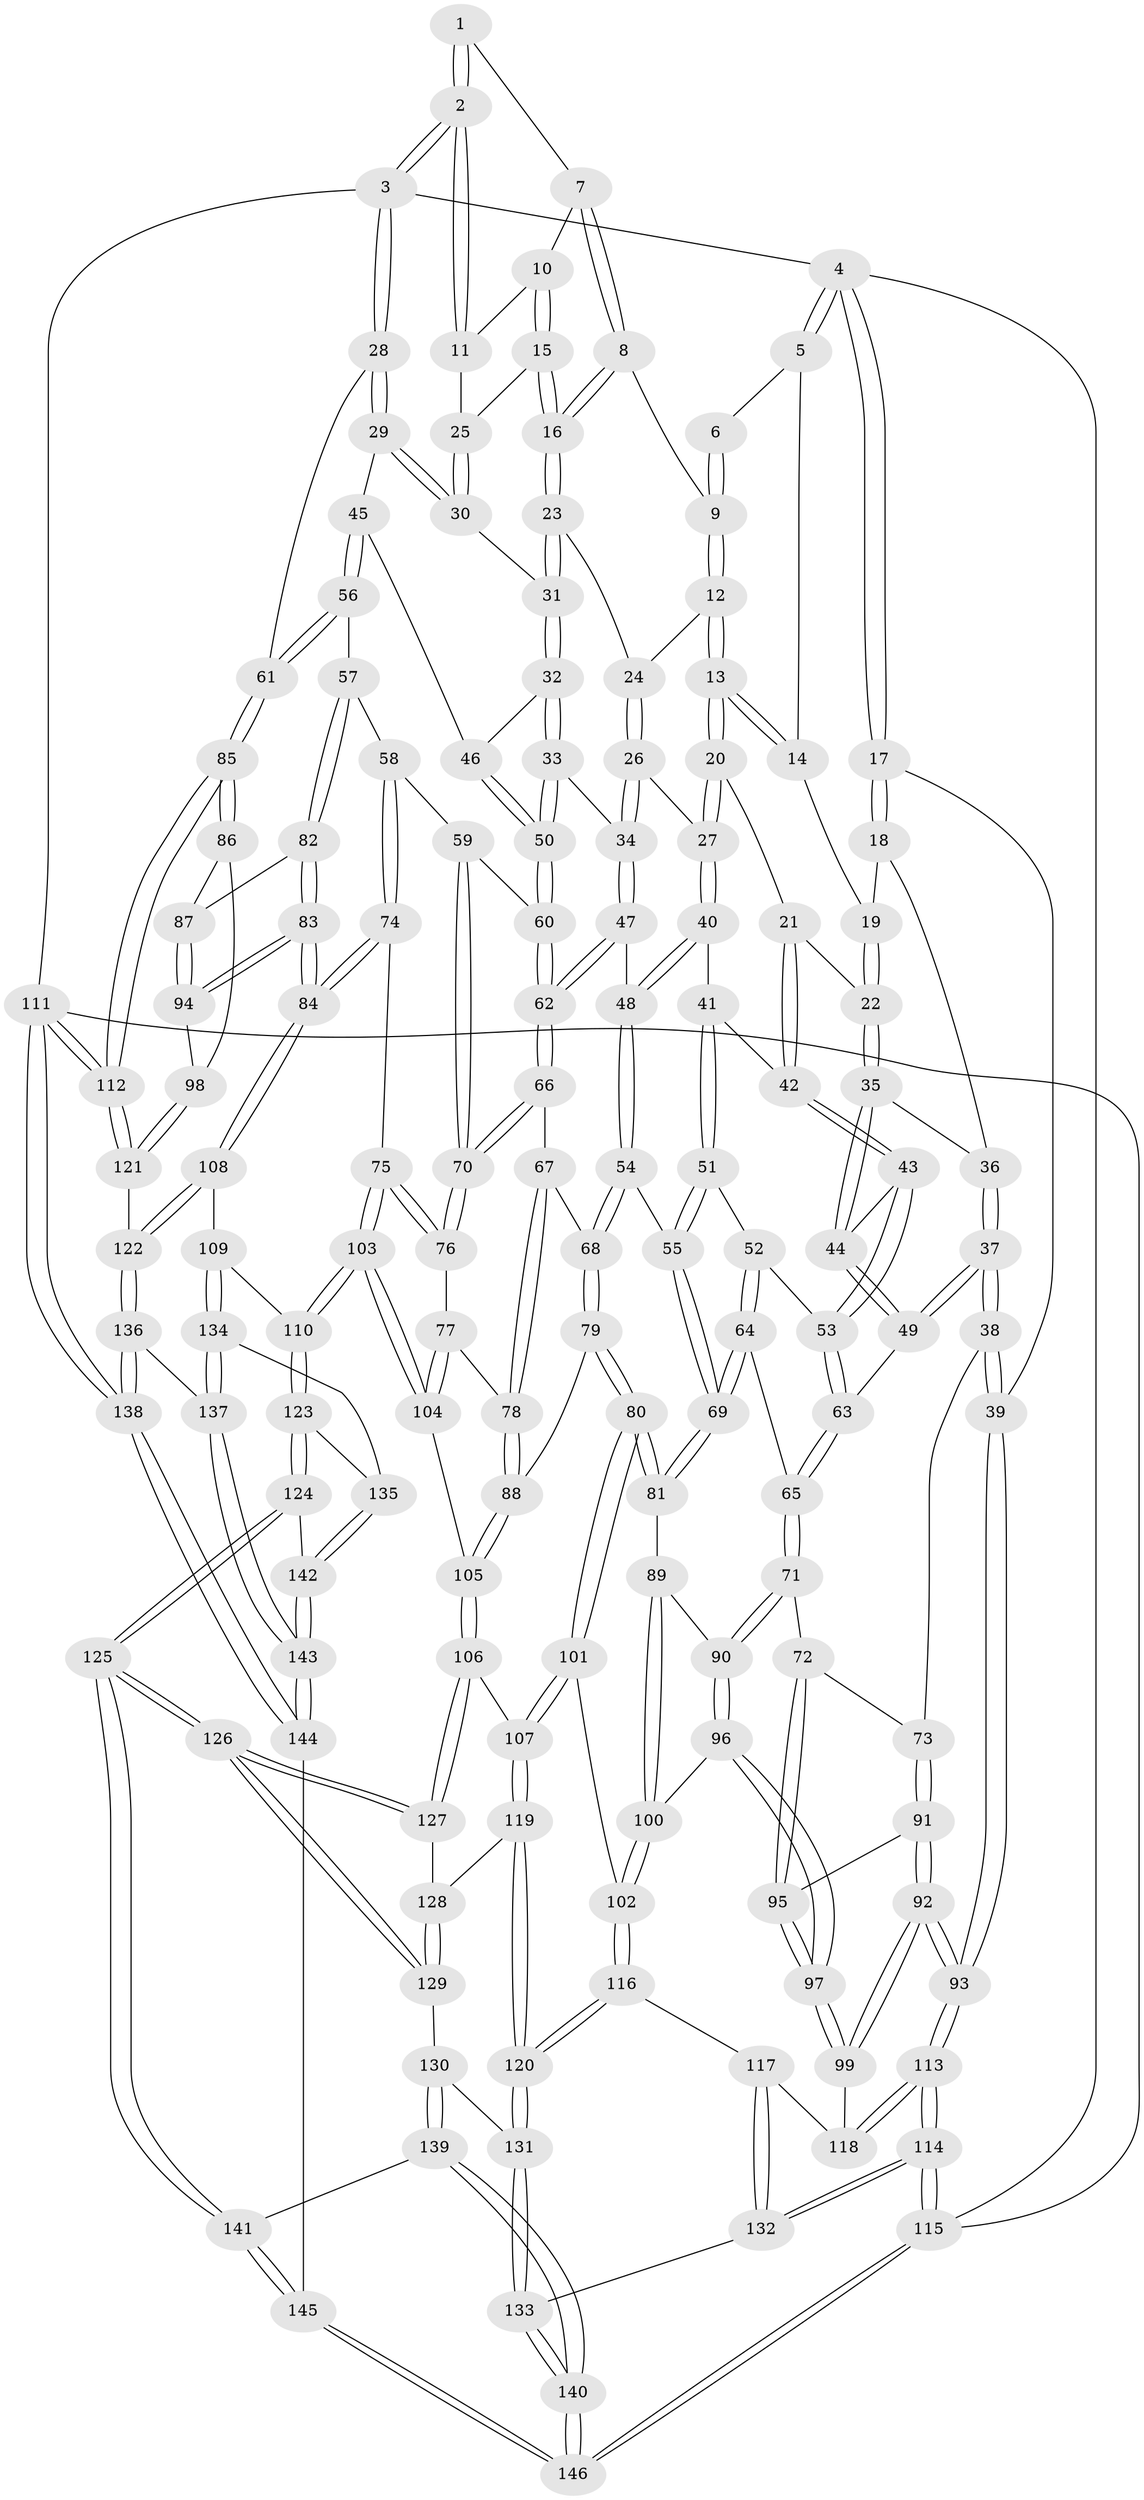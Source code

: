 // coarse degree distribution, {3: 0.06862745098039216, 7: 0.00980392156862745, 6: 0.0784313725490196, 5: 0.4117647058823529, 4: 0.43137254901960786}
// Generated by graph-tools (version 1.1) at 2025/24/03/03/25 07:24:40]
// undirected, 146 vertices, 362 edges
graph export_dot {
graph [start="1"]
  node [color=gray90,style=filled];
  1 [pos="+0.6165241517797888+0"];
  2 [pos="+1+0"];
  3 [pos="+1+0"];
  4 [pos="+0+0"];
  5 [pos="+0.34086082358522096+0"];
  6 [pos="+0.48809796692862584+0"];
  7 [pos="+0.6429913966347853+0"];
  8 [pos="+0.6537808589825816+0.06163795679950325"];
  9 [pos="+0.5278378713569167+0.03816446160972125"];
  10 [pos="+0.7860547680011585+0.04014657798426138"];
  11 [pos="+0.9886813522070765+0"];
  12 [pos="+0.4962265477801274+0.1289308043359787"];
  13 [pos="+0.43188185011286917+0.14330820292442414"];
  14 [pos="+0.32761680672435894+0"];
  15 [pos="+0.6890248670583521+0.11514940923554978"];
  16 [pos="+0.6827307845697645+0.11906006923671628"];
  17 [pos="+0+0"];
  18 [pos="+0.02227888287396064+0.10844294134883113"];
  19 [pos="+0.27157921187254197+0.0370093179633788"];
  20 [pos="+0.40321997653987657+0.1967131410085047"];
  21 [pos="+0.31867859734586884+0.20632118647935757"];
  22 [pos="+0.25099341310416595+0.20694218330672365"];
  23 [pos="+0.6713434445608498+0.15697677157581333"];
  24 [pos="+0.5031914820501892+0.13193383254320404"];
  25 [pos="+0.8814381924796131+0.14343149086403076"];
  26 [pos="+0.553070009348987+0.2749665505934415"];
  27 [pos="+0.43649069665945683+0.2812064712296514"];
  28 [pos="+1+0.20335788025491564"];
  29 [pos="+0.8942479166993438+0.25844955903547534"];
  30 [pos="+0.8731949542135573+0.1743390520108657"];
  31 [pos="+0.6812835192299225+0.1950922002778868"];
  32 [pos="+0.6794564974541383+0.22679424201170367"];
  33 [pos="+0.6412197206872591+0.2926310287650112"];
  34 [pos="+0.6314911370717912+0.29846592210031975"];
  35 [pos="+0.19518075512480834+0.24438545479350154"];
  36 [pos="+0.100292810542261+0.17727659931597142"];
  37 [pos="+8.080252783480905e-05+0.42990012657657173"];
  38 [pos="+0+0.4436710202457436"];
  39 [pos="+0+0.4319110181564683"];
  40 [pos="+0.4297558859781202+0.30750491025842663"];
  41 [pos="+0.39803852885392565+0.3356674823109932"];
  42 [pos="+0.3412230857115377+0.33285995161100346"];
  43 [pos="+0.24432915406688788+0.34729782832463896"];
  44 [pos="+0.19570764286569634+0.27194340829862296"];
  45 [pos="+0.8671407828223041+0.3062525414266835"];
  46 [pos="+0.8458438108350825+0.30197704635000794"];
  47 [pos="+0.5810897769936687+0.4018822335950353"];
  48 [pos="+0.477204442154702+0.36435583217203743"];
  49 [pos="+0.026614682209896025+0.4259350933980953"];
  50 [pos="+0.7198342145459167+0.37037796609019746"];
  51 [pos="+0.37905537760355146+0.43609971692088506"];
  52 [pos="+0.26154582187079745+0.4095713925042384"];
  53 [pos="+0.24580230714665946+0.36056717129171095"];
  54 [pos="+0.430651810391828+0.49593638341069224"];
  55 [pos="+0.3902427681623971+0.4545012507318775"];
  56 [pos="+0.8976575996105698+0.43134252068644435"];
  57 [pos="+0.8592625676656525+0.464908196041207"];
  58 [pos="+0.8348986295943076+0.46431150654169684"];
  59 [pos="+0.7674624140830458+0.44778620192806196"];
  60 [pos="+0.7451317530793491+0.42342969403503294"];
  61 [pos="+1+0.4558719584509837"];
  62 [pos="+0.5817882767298139+0.441562332313449"];
  63 [pos="+0.10576140929947395+0.45751235525907263"];
  64 [pos="+0.22703915104614572+0.5182006910221709"];
  65 [pos="+0.18975611482625104+0.5164415925516141"];
  66 [pos="+0.5736319246896785+0.48354924266288185"];
  67 [pos="+0.5524855915415502+0.48892012042460375"];
  68 [pos="+0.4384729740637674+0.5097457315704674"];
  69 [pos="+0.2364920806066963+0.528461707893689"];
  70 [pos="+0.630965636155013+0.5471916655905398"];
  71 [pos="+0.10985161275568063+0.6009948613959467"];
  72 [pos="+0.09106930043427254+0.604114758210465"];
  73 [pos="+0+0.48274255964775553"];
  74 [pos="+0.6919046533486384+0.6130143783572785"];
  75 [pos="+0.6555475386257796+0.6070671713471567"];
  76 [pos="+0.6432747906913452+0.5918951395031228"];
  77 [pos="+0.5080665687503179+0.6432882543614893"];
  78 [pos="+0.5064724538183132+0.6432432257820706"];
  79 [pos="+0.41033549463998237+0.574466362028915"];
  80 [pos="+0.3294774997587966+0.6272670912259184"];
  81 [pos="+0.27794737930008373+0.5929121972261929"];
  82 [pos="+0.8624369976270297+0.5655631947674244"];
  83 [pos="+0.8210609627462134+0.6701842916978153"];
  84 [pos="+0.8189861293825652+0.6712187666625804"];
  85 [pos="+1+0.5485549560174802"];
  86 [pos="+1+0.6023680040643625"];
  87 [pos="+0.9616723088292909+0.5996715783511859"];
  88 [pos="+0.5000625274995674+0.643771620790931"];
  89 [pos="+0.18027546896062985+0.6479174844089689"];
  90 [pos="+0.149862952937778+0.634098441289479"];
  91 [pos="+0.0318617148373513+0.6457162336448876"];
  92 [pos="+0+0.7523772805192975"];
  93 [pos="+0+0.7663224598829057"];
  94 [pos="+0.890324755440632+0.6943480561215968"];
  95 [pos="+0.07821639086909496+0.6297155963013273"];
  96 [pos="+0.10804537502805249+0.7158172077667807"];
  97 [pos="+0.09536050780393096+0.7230304525444241"];
  98 [pos="+0.9180785827748105+0.7087970376495232"];
  99 [pos="+0.08933803594486953+0.7362237539220007"];
  100 [pos="+0.17668607945974193+0.6917021380462005"];
  101 [pos="+0.32956499668109634+0.6438446942915185"];
  102 [pos="+0.21344043126825527+0.7284123512504664"];
  103 [pos="+0.6207865594181523+0.7486441432554857"];
  104 [pos="+0.5904714349546808+0.738978808880934"];
  105 [pos="+0.4702759836367709+0.7406263499444519"];
  106 [pos="+0.46504494887859577+0.7448740751799328"];
  107 [pos="+0.34165267789251824+0.6767126601067479"];
  108 [pos="+0.7812787821228981+0.7688410543158425"];
  109 [pos="+0.7500640985205718+0.7967212484971505"];
  110 [pos="+0.62952445159138+0.770586974389929"];
  111 [pos="+1+1"];
  112 [pos="+1+0.750433826197528"];
  113 [pos="+0+1"];
  114 [pos="+0+1"];
  115 [pos="+0+1"];
  116 [pos="+0.2067771335954872+0.7757548318212796"];
  117 [pos="+0.14436740788296681+0.8049111386868726"];
  118 [pos="+0.11691645735832237+0.7783104904943574"];
  119 [pos="+0.32417588208060877+0.7861157593505749"];
  120 [pos="+0.2796045394791499+0.8123655977263496"];
  121 [pos="+0.964824501303944+0.7558286035047136"];
  122 [pos="+0.9094797277418392+0.8395758415477296"];
  123 [pos="+0.5881572024666984+0.843570316650285"];
  124 [pos="+0.5555916222874914+0.8762767386711139"];
  125 [pos="+0.4835435785613489+0.8986254361095151"];
  126 [pos="+0.4684059043274108+0.8745630932703411"];
  127 [pos="+0.4640154872266567+0.7548415207052697"];
  128 [pos="+0.3341669313044127+0.7928324012850713"];
  129 [pos="+0.38334724275741217+0.837029667311769"];
  130 [pos="+0.3281596827531494+0.8883718200893367"];
  131 [pos="+0.27360167731275326+0.8455899583475808"];
  132 [pos="+0.1440113833100993+0.8084760233126543"];
  133 [pos="+0.19466359143819678+0.9647803148616108"];
  134 [pos="+0.7570180245444111+0.8812762306357459"];
  135 [pos="+0.6867030134759372+0.8937207145299254"];
  136 [pos="+0.9104932273932854+0.8676108916389835"];
  137 [pos="+0.7833928898952895+0.9302251904740985"];
  138 [pos="+1+1"];
  139 [pos="+0.329284786959606+0.8936820606415653"];
  140 [pos="+0.185524162824292+1"];
  141 [pos="+0.4466636966937425+0.9990136585473312"];
  142 [pos="+0.6399380687956745+0.9555195095045267"];
  143 [pos="+0.7657010662154964+1"];
  144 [pos="+0.7713301893014467+1"];
  145 [pos="+0.40520010400679596+1"];
  146 [pos="+0.13485819191165963+1"];
  1 -- 2;
  1 -- 2;
  1 -- 7;
  2 -- 3;
  2 -- 3;
  2 -- 11;
  2 -- 11;
  3 -- 4;
  3 -- 28;
  3 -- 28;
  3 -- 111;
  4 -- 5;
  4 -- 5;
  4 -- 17;
  4 -- 17;
  4 -- 115;
  5 -- 6;
  5 -- 14;
  6 -- 9;
  6 -- 9;
  7 -- 8;
  7 -- 8;
  7 -- 10;
  8 -- 9;
  8 -- 16;
  8 -- 16;
  9 -- 12;
  9 -- 12;
  10 -- 11;
  10 -- 15;
  10 -- 15;
  11 -- 25;
  12 -- 13;
  12 -- 13;
  12 -- 24;
  13 -- 14;
  13 -- 14;
  13 -- 20;
  13 -- 20;
  14 -- 19;
  15 -- 16;
  15 -- 16;
  15 -- 25;
  16 -- 23;
  16 -- 23;
  17 -- 18;
  17 -- 18;
  17 -- 39;
  18 -- 19;
  18 -- 36;
  19 -- 22;
  19 -- 22;
  20 -- 21;
  20 -- 27;
  20 -- 27;
  21 -- 22;
  21 -- 42;
  21 -- 42;
  22 -- 35;
  22 -- 35;
  23 -- 24;
  23 -- 31;
  23 -- 31;
  24 -- 26;
  24 -- 26;
  25 -- 30;
  25 -- 30;
  26 -- 27;
  26 -- 34;
  26 -- 34;
  27 -- 40;
  27 -- 40;
  28 -- 29;
  28 -- 29;
  28 -- 61;
  29 -- 30;
  29 -- 30;
  29 -- 45;
  30 -- 31;
  31 -- 32;
  31 -- 32;
  32 -- 33;
  32 -- 33;
  32 -- 46;
  33 -- 34;
  33 -- 50;
  33 -- 50;
  34 -- 47;
  34 -- 47;
  35 -- 36;
  35 -- 44;
  35 -- 44;
  36 -- 37;
  36 -- 37;
  37 -- 38;
  37 -- 38;
  37 -- 49;
  37 -- 49;
  38 -- 39;
  38 -- 39;
  38 -- 73;
  39 -- 93;
  39 -- 93;
  40 -- 41;
  40 -- 48;
  40 -- 48;
  41 -- 42;
  41 -- 51;
  41 -- 51;
  42 -- 43;
  42 -- 43;
  43 -- 44;
  43 -- 53;
  43 -- 53;
  44 -- 49;
  44 -- 49;
  45 -- 46;
  45 -- 56;
  45 -- 56;
  46 -- 50;
  46 -- 50;
  47 -- 48;
  47 -- 62;
  47 -- 62;
  48 -- 54;
  48 -- 54;
  49 -- 63;
  50 -- 60;
  50 -- 60;
  51 -- 52;
  51 -- 55;
  51 -- 55;
  52 -- 53;
  52 -- 64;
  52 -- 64;
  53 -- 63;
  53 -- 63;
  54 -- 55;
  54 -- 68;
  54 -- 68;
  55 -- 69;
  55 -- 69;
  56 -- 57;
  56 -- 61;
  56 -- 61;
  57 -- 58;
  57 -- 82;
  57 -- 82;
  58 -- 59;
  58 -- 74;
  58 -- 74;
  59 -- 60;
  59 -- 70;
  59 -- 70;
  60 -- 62;
  60 -- 62;
  61 -- 85;
  61 -- 85;
  62 -- 66;
  62 -- 66;
  63 -- 65;
  63 -- 65;
  64 -- 65;
  64 -- 69;
  64 -- 69;
  65 -- 71;
  65 -- 71;
  66 -- 67;
  66 -- 70;
  66 -- 70;
  67 -- 68;
  67 -- 78;
  67 -- 78;
  68 -- 79;
  68 -- 79;
  69 -- 81;
  69 -- 81;
  70 -- 76;
  70 -- 76;
  71 -- 72;
  71 -- 90;
  71 -- 90;
  72 -- 73;
  72 -- 95;
  72 -- 95;
  73 -- 91;
  73 -- 91;
  74 -- 75;
  74 -- 84;
  74 -- 84;
  75 -- 76;
  75 -- 76;
  75 -- 103;
  75 -- 103;
  76 -- 77;
  77 -- 78;
  77 -- 104;
  77 -- 104;
  78 -- 88;
  78 -- 88;
  79 -- 80;
  79 -- 80;
  79 -- 88;
  80 -- 81;
  80 -- 81;
  80 -- 101;
  80 -- 101;
  81 -- 89;
  82 -- 83;
  82 -- 83;
  82 -- 87;
  83 -- 84;
  83 -- 84;
  83 -- 94;
  83 -- 94;
  84 -- 108;
  84 -- 108;
  85 -- 86;
  85 -- 86;
  85 -- 112;
  85 -- 112;
  86 -- 87;
  86 -- 98;
  87 -- 94;
  87 -- 94;
  88 -- 105;
  88 -- 105;
  89 -- 90;
  89 -- 100;
  89 -- 100;
  90 -- 96;
  90 -- 96;
  91 -- 92;
  91 -- 92;
  91 -- 95;
  92 -- 93;
  92 -- 93;
  92 -- 99;
  92 -- 99;
  93 -- 113;
  93 -- 113;
  94 -- 98;
  95 -- 97;
  95 -- 97;
  96 -- 97;
  96 -- 97;
  96 -- 100;
  97 -- 99;
  97 -- 99;
  98 -- 121;
  98 -- 121;
  99 -- 118;
  100 -- 102;
  100 -- 102;
  101 -- 102;
  101 -- 107;
  101 -- 107;
  102 -- 116;
  102 -- 116;
  103 -- 104;
  103 -- 104;
  103 -- 110;
  103 -- 110;
  104 -- 105;
  105 -- 106;
  105 -- 106;
  106 -- 107;
  106 -- 127;
  106 -- 127;
  107 -- 119;
  107 -- 119;
  108 -- 109;
  108 -- 122;
  108 -- 122;
  109 -- 110;
  109 -- 134;
  109 -- 134;
  110 -- 123;
  110 -- 123;
  111 -- 112;
  111 -- 112;
  111 -- 138;
  111 -- 138;
  111 -- 115;
  112 -- 121;
  112 -- 121;
  113 -- 114;
  113 -- 114;
  113 -- 118;
  113 -- 118;
  114 -- 115;
  114 -- 115;
  114 -- 132;
  114 -- 132;
  115 -- 146;
  115 -- 146;
  116 -- 117;
  116 -- 120;
  116 -- 120;
  117 -- 118;
  117 -- 132;
  117 -- 132;
  119 -- 120;
  119 -- 120;
  119 -- 128;
  120 -- 131;
  120 -- 131;
  121 -- 122;
  122 -- 136;
  122 -- 136;
  123 -- 124;
  123 -- 124;
  123 -- 135;
  124 -- 125;
  124 -- 125;
  124 -- 142;
  125 -- 126;
  125 -- 126;
  125 -- 141;
  125 -- 141;
  126 -- 127;
  126 -- 127;
  126 -- 129;
  126 -- 129;
  127 -- 128;
  128 -- 129;
  128 -- 129;
  129 -- 130;
  130 -- 131;
  130 -- 139;
  130 -- 139;
  131 -- 133;
  131 -- 133;
  132 -- 133;
  133 -- 140;
  133 -- 140;
  134 -- 135;
  134 -- 137;
  134 -- 137;
  135 -- 142;
  135 -- 142;
  136 -- 137;
  136 -- 138;
  136 -- 138;
  137 -- 143;
  137 -- 143;
  138 -- 144;
  138 -- 144;
  139 -- 140;
  139 -- 140;
  139 -- 141;
  140 -- 146;
  140 -- 146;
  141 -- 145;
  141 -- 145;
  142 -- 143;
  142 -- 143;
  143 -- 144;
  143 -- 144;
  144 -- 145;
  145 -- 146;
  145 -- 146;
}
